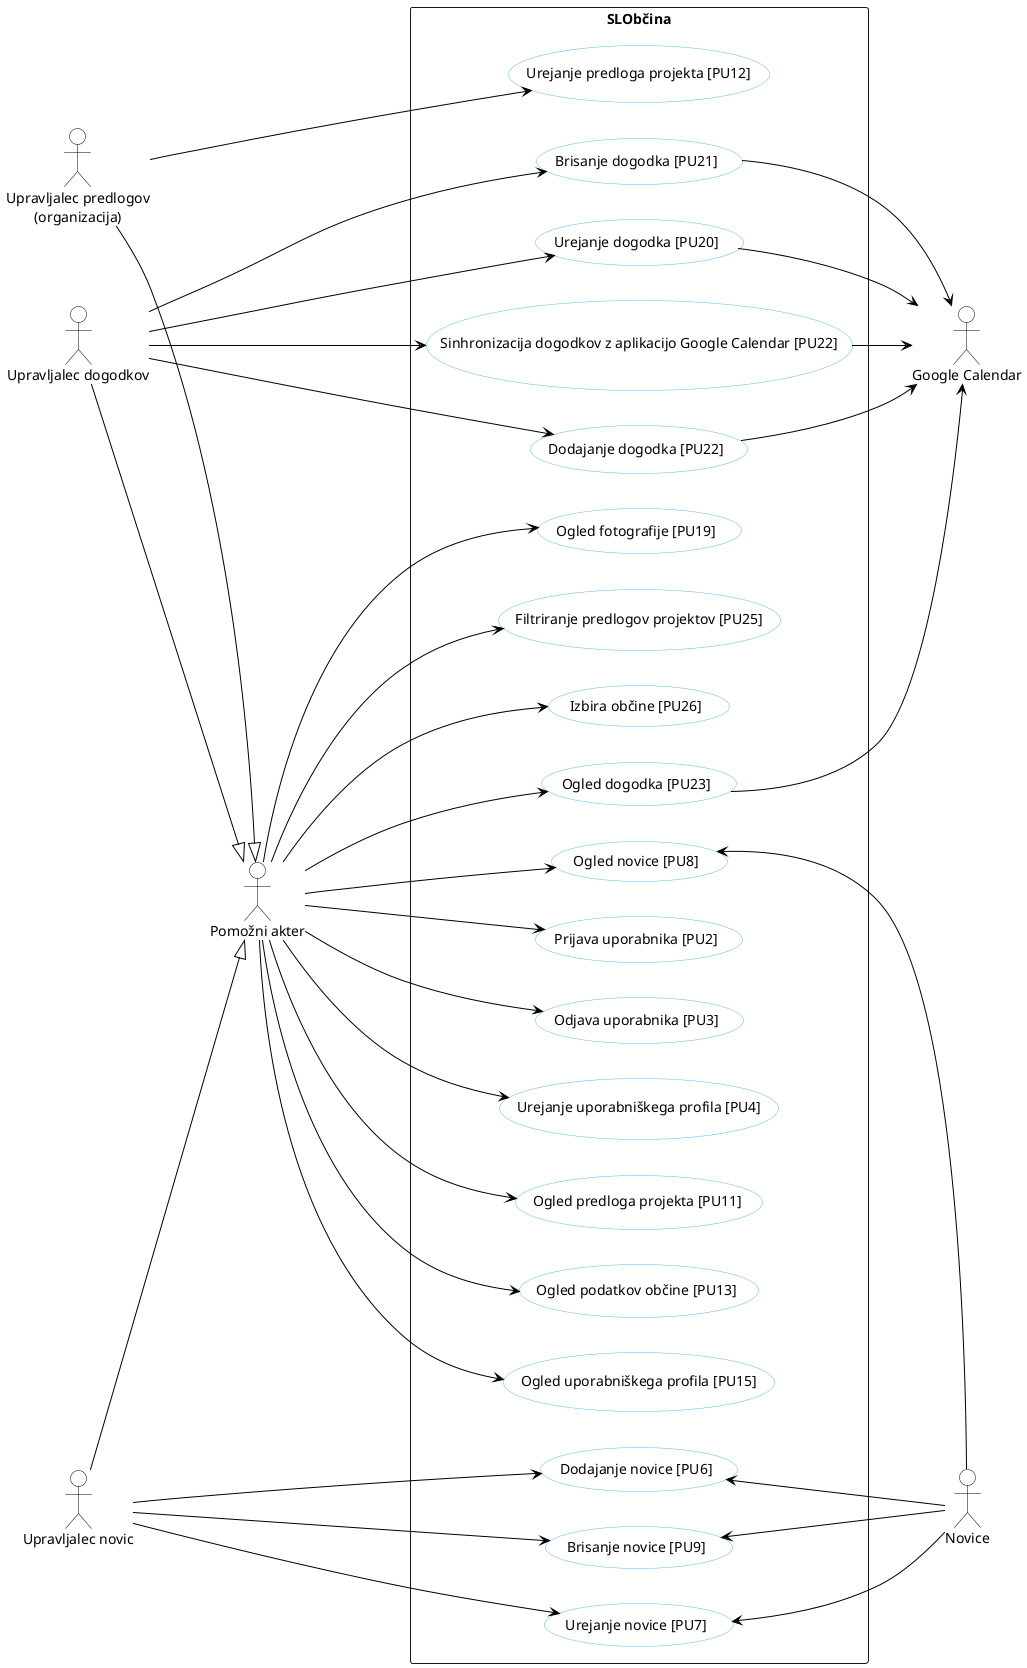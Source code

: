 @startuml upravljalci
skinparam backgroundcolor transparent
skinparam defaultTextAlignment center
skinparam usecase {
  backgroundColor white
  borderColor #5FB8EC
  arrowColor black
}
skinparam backgroundcolor transparent
skinparam defaultTextAlignment center
skinparam usecase {
  backgroundColor white
  borderColor #5FB8EC
  arrowColor black
}
skinparam actorBorderColor black
skinparam actorBackgroundColor white

left to right direction

actor "Upravljalec predlogov\n(organizacija)" as UpravljalecPredlogov
actor "Upravljalec dogodkov" as UpravljalecDogodkov
actor "Upravljalec novic" as UpravljalecNovic
actor "Pomožni akter" as PomozniAkter
actor "Google Calendar" as GoogleCalendar
actor "Novice" as lokalneNovice

rectangle "SLObčina" {
  PomozniAkter --down-> (Prijava uporabnika [PU2])
  PomozniAkter -down-> (Odjava uporabnika [PU3])
  PomozniAkter -down-> (Urejanje uporabniškega profila [PU4])
  PomozniAkter -down-> (Ogled novice [PU8])
  PomozniAkter -down-> (Ogled predloga projekta [PU11])
  PomozniAkter -down-> (Ogled podatkov občine [PU13])
  PomozniAkter -down--> (Ogled uporabniškega profila [PU15])
  PomozniAkter -down-> (Ogled fotografije [PU19])
  PomozniAkter -down-> (Ogled dogodka [PU23])
  PomozniAkter -down-> (Filtriranje predlogov projektov [PU25])
  PomozniAkter -down-> (Izbira občine [PU26])

  UpravljalecPredlogov -down-> (Urejanje predloga projekta [PU12])
  
  UpravljalecNovic --down-> (Dodajanje novice [PU6])
  UpravljalecNovic -down-> (Urejanje novice [PU7])
  UpravljalecNovic -down-> (Brisanje novice [PU9])
   
  UpravljalecDogodkov --down-> (Urejanje dogodka [PU20])
  UpravljalecDogodkov -down-> (Brisanje dogodka [PU21])
  UpravljalecDogodkov -down-> (Dodajanje dogodka [PU22])
  UpravljalecDogodkov -down-> (Sinhronizacija dogodkov z aplikacijo Google Calendar [PU22])
   
  GoogleCalendar <-up- (Sinhronizacija dogodkov z aplikacijo Google Calendar [PU22])
  GoogleCalendar <-up- (Ogled dogodka [PU23])
  GoogleCalendar <-up- (Urejanje dogodka [PU20])
  GoogleCalendar <-up- (Brisanje dogodka [PU21])
  GoogleCalendar <-up- (Dodajanje dogodka [PU22])

  lokalneNovice -up-> (Dodajanje novice [PU6])
  lokalneNovice -up-> (Urejanje novice [PU7])
  lokalneNovice -up-> (Ogled novice [PU8])
  lokalneNovice -up-> (Brisanje novice [PU9])
  
  UpravljalecDogodkov -down-|> PomozniAkter
  UpravljalecNovic -down-|> PomozniAkter
  UpravljalecPredlogov -down-|> PomozniAkter
 
}
@enduml